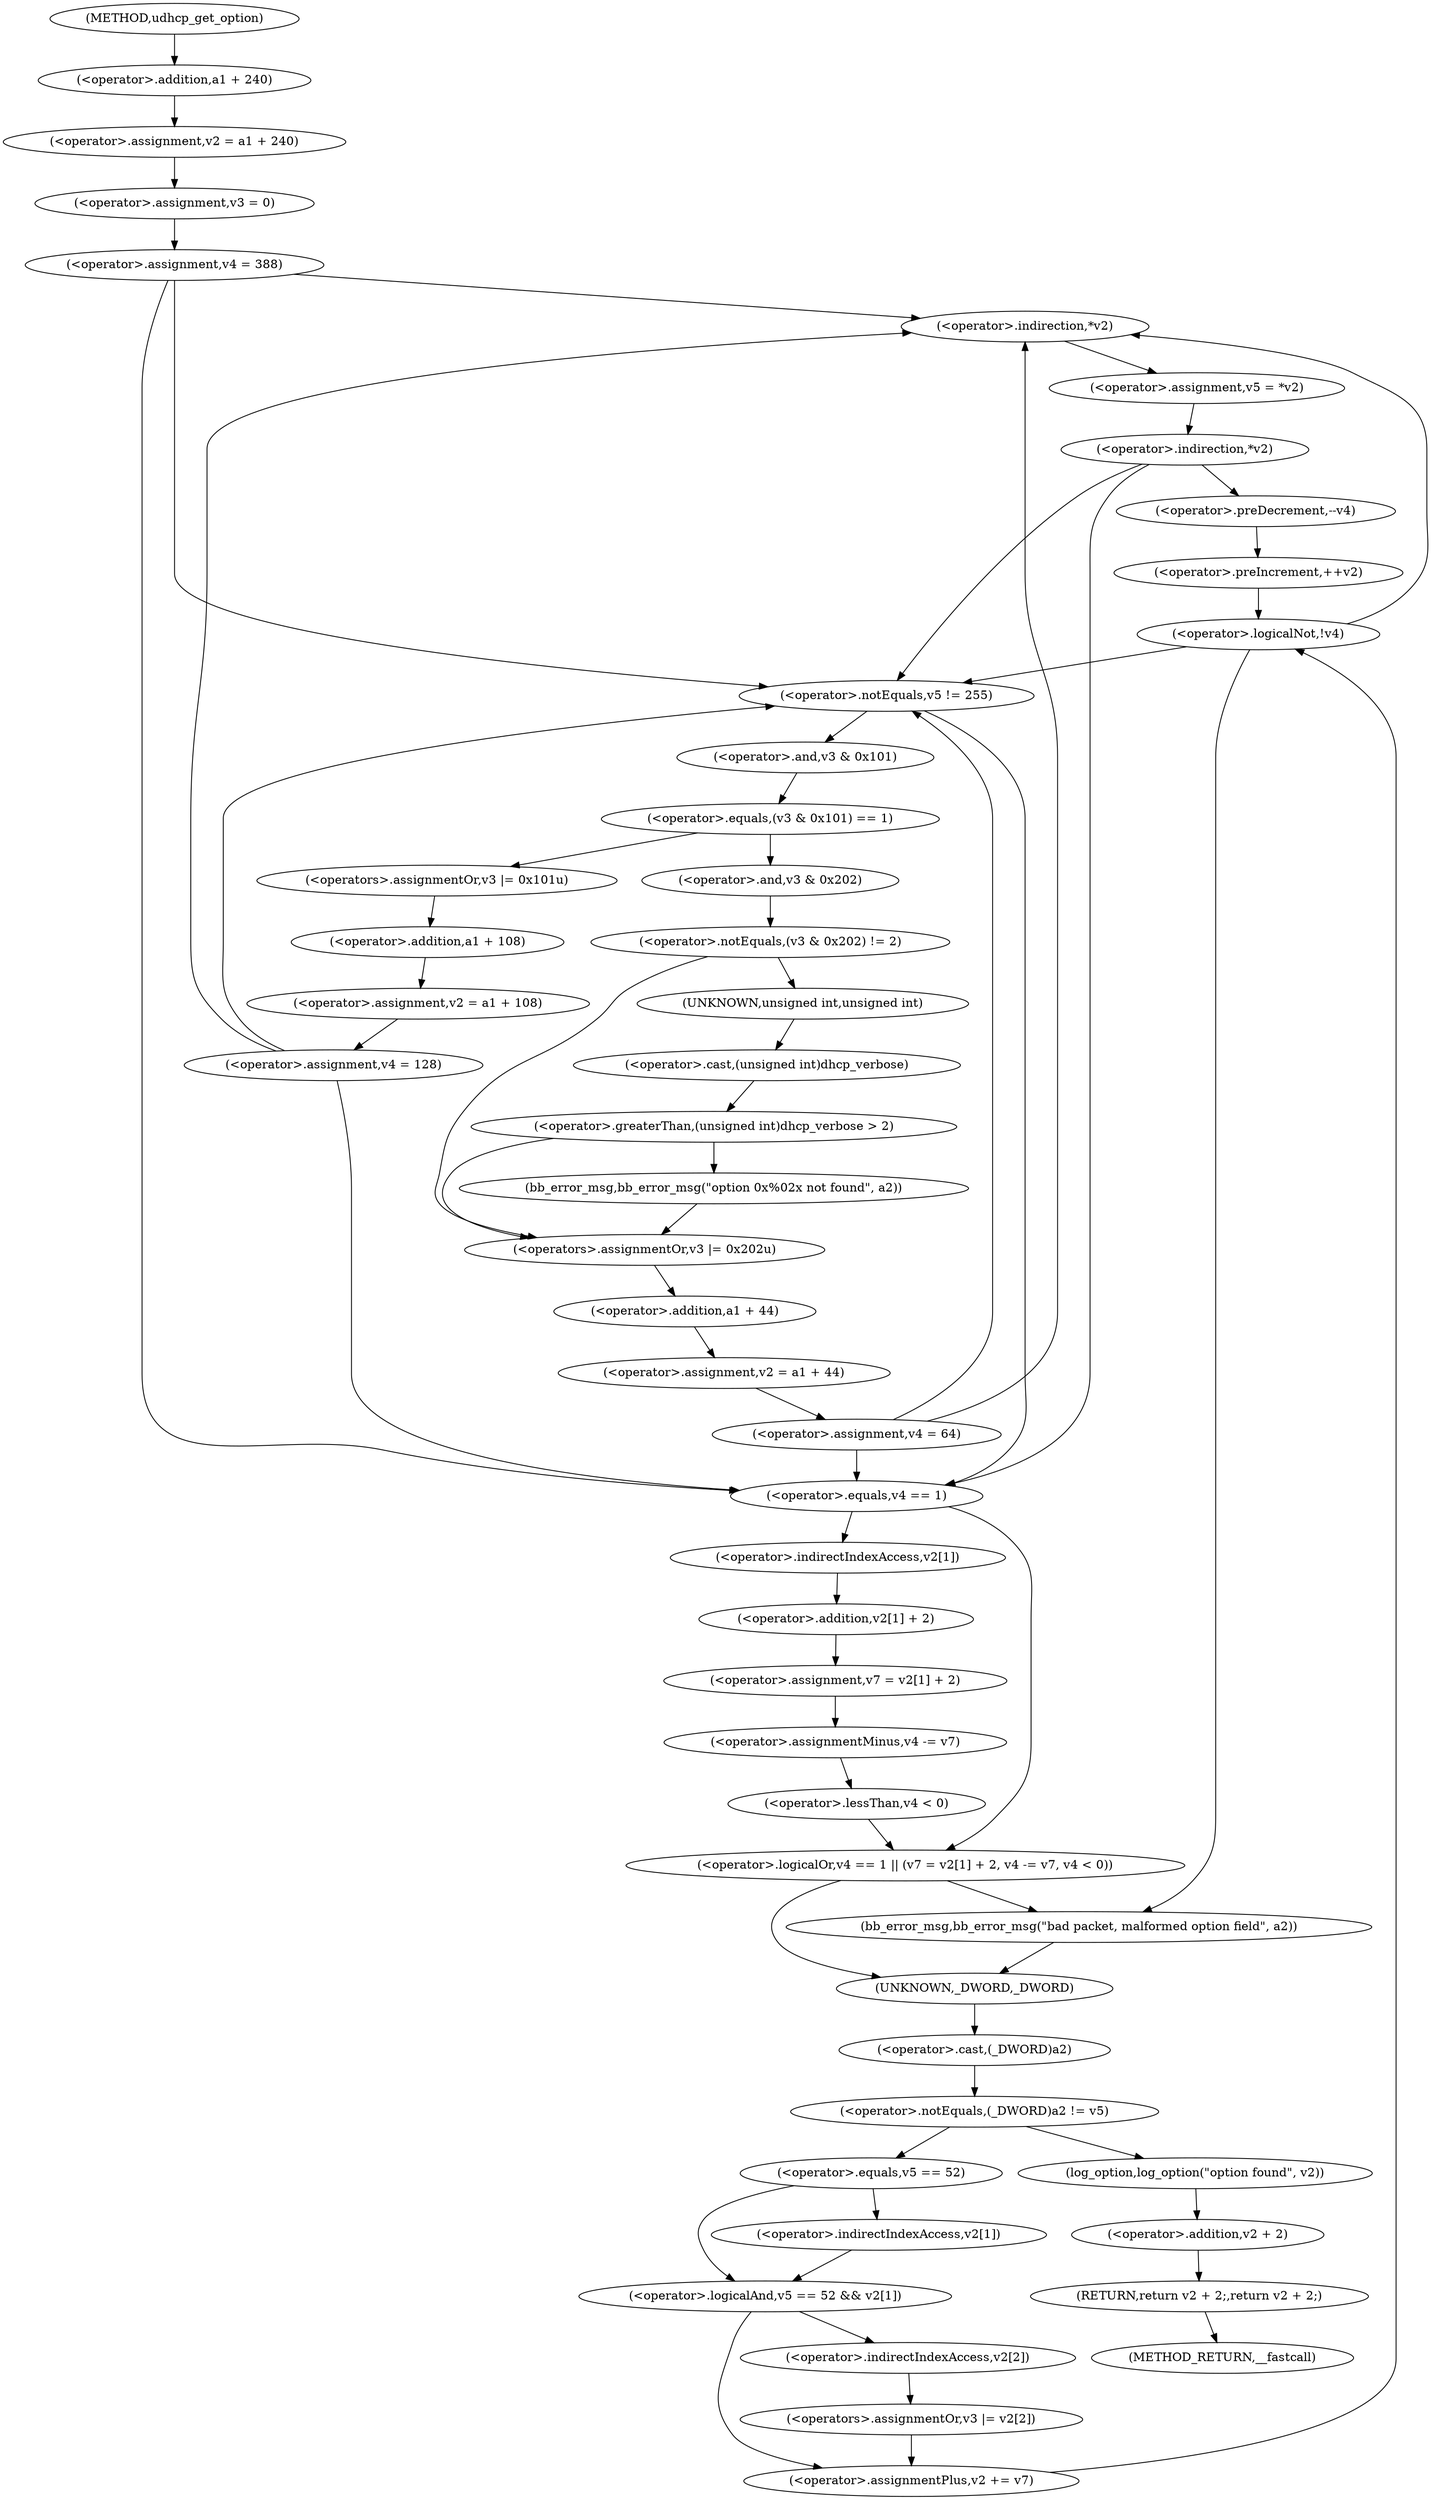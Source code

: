 digraph udhcp_get_option {  
"1000115" [label = "(<operator>.assignment,v2 = a1 + 240)" ]
"1000117" [label = "(<operator>.addition,a1 + 240)" ]
"1000120" [label = "(<operator>.assignment,v3 = 0)" ]
"1000123" [label = "(<operator>.assignment,v4 = 388)" ]
"1000132" [label = "(<operator>.assignment,v5 = *v2)" ]
"1000134" [label = "(<operator>.indirection,*v2)" ]
"1000137" [label = "(<operator>.indirection,*v2)" ]
"1000140" [label = "(<operator>.preDecrement,--v4)" ]
"1000142" [label = "(<operator>.preIncrement,++v2)" ]
"1000146" [label = "(<operator>.logicalNot,!v4)" ]
"1000150" [label = "(<operator>.notEquals,v5 != 255)" ]
"1000155" [label = "(<operator>.equals,(v3 & 0x101) == 1)" ]
"1000156" [label = "(<operator>.and,v3 & 0x101)" ]
"1000161" [label = "(<operators>.assignmentOr,v3 |= 0x101u)" ]
"1000164" [label = "(<operator>.assignment,v2 = a1 + 108)" ]
"1000166" [label = "(<operator>.addition,a1 + 108)" ]
"1000169" [label = "(<operator>.assignment,v4 = 128)" ]
"1000175" [label = "(<operator>.notEquals,(v3 & 0x202) != 2)" ]
"1000176" [label = "(<operator>.and,v3 & 0x202)" ]
"1000182" [label = "(<operator>.greaterThan,(unsigned int)dhcp_verbose > 2)" ]
"1000183" [label = "(<operator>.cast,(unsigned int)dhcp_verbose)" ]
"1000184" [label = "(UNKNOWN,unsigned int,unsigned int)" ]
"1000187" [label = "(bb_error_msg,bb_error_msg(\"option 0x%02x not found\", a2))" ]
"1000191" [label = "(<operators>.assignmentOr,v3 |= 0x202u)" ]
"1000194" [label = "(<operator>.assignment,v2 = a1 + 44)" ]
"1000196" [label = "(<operator>.addition,a1 + 44)" ]
"1000199" [label = "(<operator>.assignment,v4 = 64)" ]
"1000203" [label = "(<operator>.logicalOr,v4 == 1 || (v7 = v2[1] + 2, v4 -= v7, v4 < 0))" ]
"1000204" [label = "(<operator>.equals,v4 == 1)" ]
"1000208" [label = "(<operator>.assignment,v7 = v2[1] + 2)" ]
"1000210" [label = "(<operator>.addition,v2[1] + 2)" ]
"1000211" [label = "(<operator>.indirectIndexAccess,v2[1])" ]
"1000216" [label = "(<operator>.assignmentMinus,v4 -= v7)" ]
"1000219" [label = "(<operator>.lessThan,v4 < 0)" ]
"1000224" [label = "(bb_error_msg,bb_error_msg(\"bad packet, malformed option field\", a2))" ]
"1000229" [label = "(<operator>.notEquals,(_DWORD)a2 != v5)" ]
"1000230" [label = "(<operator>.cast,(_DWORD)a2)" ]
"1000231" [label = "(UNKNOWN,_DWORD,_DWORD)" ]
"1000236" [label = "(<operator>.logicalAnd,v5 == 52 && v2[1])" ]
"1000237" [label = "(<operator>.equals,v5 == 52)" ]
"1000240" [label = "(<operator>.indirectIndexAccess,v2[1])" ]
"1000243" [label = "(<operators>.assignmentOr,v3 |= v2[2])" ]
"1000245" [label = "(<operator>.indirectIndexAccess,v2[2])" ]
"1000248" [label = "(<operator>.assignmentPlus,v2 += v7)" ]
"1000252" [label = "(log_option,log_option(\"option found\", v2))" ]
"1000255" [label = "(RETURN,return v2 + 2;,return v2 + 2;)" ]
"1000256" [label = "(<operator>.addition,v2 + 2)" ]
"1000106" [label = "(METHOD,udhcp_get_option)" ]
"1000259" [label = "(METHOD_RETURN,__fastcall)" ]
  "1000115" -> "1000120" 
  "1000117" -> "1000115" 
  "1000120" -> "1000123" 
  "1000123" -> "1000134" 
  "1000123" -> "1000150" 
  "1000123" -> "1000204" 
  "1000132" -> "1000137" 
  "1000134" -> "1000132" 
  "1000137" -> "1000150" 
  "1000137" -> "1000204" 
  "1000137" -> "1000140" 
  "1000140" -> "1000142" 
  "1000142" -> "1000146" 
  "1000146" -> "1000134" 
  "1000146" -> "1000150" 
  "1000146" -> "1000224" 
  "1000150" -> "1000204" 
  "1000150" -> "1000156" 
  "1000155" -> "1000161" 
  "1000155" -> "1000176" 
  "1000156" -> "1000155" 
  "1000161" -> "1000166" 
  "1000164" -> "1000169" 
  "1000166" -> "1000164" 
  "1000169" -> "1000134" 
  "1000169" -> "1000150" 
  "1000169" -> "1000204" 
  "1000175" -> "1000184" 
  "1000175" -> "1000191" 
  "1000176" -> "1000175" 
  "1000182" -> "1000187" 
  "1000182" -> "1000191" 
  "1000183" -> "1000182" 
  "1000184" -> "1000183" 
  "1000187" -> "1000191" 
  "1000191" -> "1000196" 
  "1000194" -> "1000199" 
  "1000196" -> "1000194" 
  "1000199" -> "1000134" 
  "1000199" -> "1000150" 
  "1000199" -> "1000204" 
  "1000203" -> "1000231" 
  "1000203" -> "1000224" 
  "1000204" -> "1000203" 
  "1000204" -> "1000211" 
  "1000208" -> "1000216" 
  "1000210" -> "1000208" 
  "1000211" -> "1000210" 
  "1000216" -> "1000219" 
  "1000219" -> "1000203" 
  "1000224" -> "1000231" 
  "1000229" -> "1000237" 
  "1000229" -> "1000252" 
  "1000230" -> "1000229" 
  "1000231" -> "1000230" 
  "1000236" -> "1000245" 
  "1000236" -> "1000248" 
  "1000237" -> "1000236" 
  "1000237" -> "1000240" 
  "1000240" -> "1000236" 
  "1000243" -> "1000248" 
  "1000245" -> "1000243" 
  "1000248" -> "1000146" 
  "1000252" -> "1000256" 
  "1000255" -> "1000259" 
  "1000256" -> "1000255" 
  "1000106" -> "1000117" 
}
